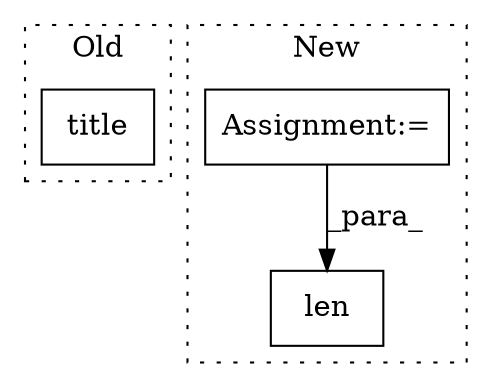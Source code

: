 digraph G {
subgraph cluster0 {
1 [label="title" a="32" s="686" l="7" shape="box"];
label = "Old";
style="dotted";
}
subgraph cluster1 {
2 [label="len" a="32" s="643,652" l="4,1" shape="box"];
3 [label="Assignment:=" a="7" s="607" l="1" shape="box"];
label = "New";
style="dotted";
}
3 -> 2 [label="_para_"];
}
